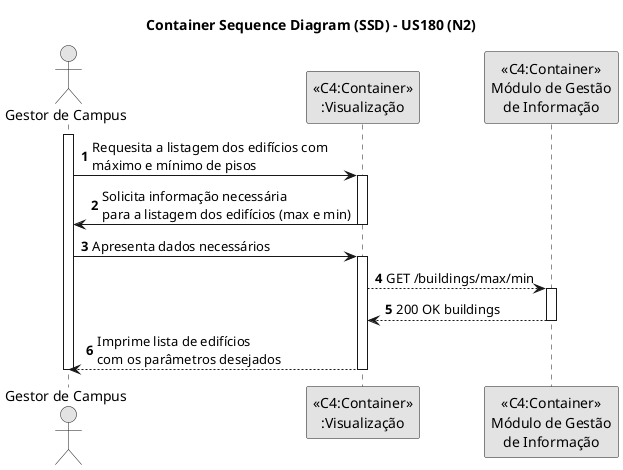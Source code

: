 @startuml
skinparam monochrome true
skinparam packageStyle rectangle
skinparam shadowing false

title Container Sequence Diagram (SSD) - US180 (N2)

autonumber

actor "Gestor de Campus"

activate "Gestor de Campus"
"Gestor de Campus" -> "<<C4:Container>>\n:Visualização": Requesita a listagem dos edifícios com\nmáximo e mínimo de pisos
activate "<<C4:Container>>\n:Visualização"
"<<C4:Container>>\n:Visualização" -> "Gestor de Campus": Solicita informação necessária\npara a listagem dos edifícios (max e min)
deactivate "<<C4:Container>>\n:Visualização"
"Gestor de Campus" -> "<<C4:Container>>\n:Visualização": Apresenta dados necessários
activate "<<C4:Container>>\n:Visualização"
"<<C4:Container>>\n:Visualização" --> "<<C4:Container>>\nMódulo de Gestão\nde Informação": GET /buildings/max/min
activate "<<C4:Container>>\nMódulo de Gestão\nde Informação"
"<<C4:Container>>\nMódulo de Gestão\nde Informação" --> "<<C4:Container>>\n:Visualização": 200 OK buildings
deactivate "<<C4:Container>>\nMódulo de Gestão\nde Informação"
"Gestor de Campus" <-- "<<C4:Container>>\n:Visualização": Imprime lista de edifícios\ncom os parâmetros desejados
deactivate "<<C4:Container>>\n:Visualização"
deactivate "Gestor de Campus"

@enduml